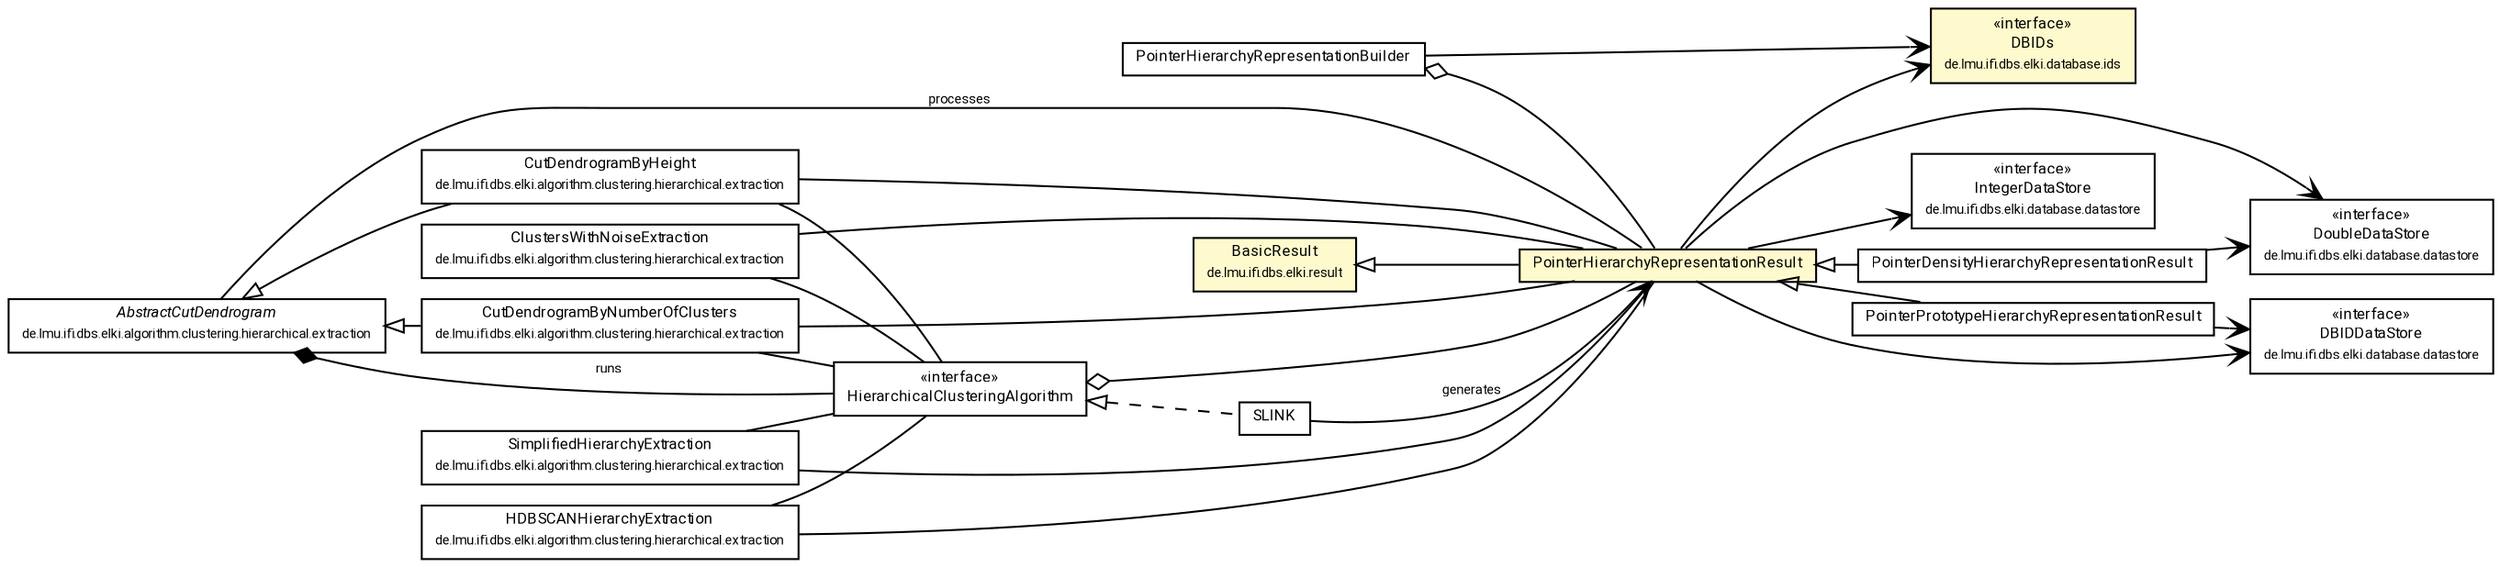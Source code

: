 #!/usr/local/bin/dot
#
# Class diagram 
# Generated by UMLGraph version R5_7_2-60-g0e99a6 (http://www.spinellis.gr/umlgraph/)
#

digraph G {
	graph [fontnames="svg"]
	edge [fontname="Roboto",fontsize=7,labelfontname="Roboto",labelfontsize=7,color="black"];
	node [fontname="Roboto",fontcolor="black",fontsize=8,shape=plaintext,margin=0,width=0,height=0];
	nodesep=0.15;
	ranksep=0.25;
	rankdir=LR;
	// de.lmu.ifi.dbs.elki.algorithm.clustering.hierarchical.PointerHierarchyRepresentationResult
	c8213783 [label=<<table title="de.lmu.ifi.dbs.elki.algorithm.clustering.hierarchical.PointerHierarchyRepresentationResult" border="0" cellborder="1" cellspacing="0" cellpadding="2" bgcolor="lemonChiffon" href="PointerHierarchyRepresentationResult.html" target="_parent">
		<tr><td><table border="0" cellspacing="0" cellpadding="1">
		<tr><td align="center" balign="center"> <font face="Roboto">PointerHierarchyRepresentationResult</font> </td></tr>
		</table></td></tr>
		</table>>, URL="PointerHierarchyRepresentationResult.html"];
	// de.lmu.ifi.dbs.elki.algorithm.clustering.hierarchical.SLINK<O>
	c8213820 [label=<<table title="de.lmu.ifi.dbs.elki.algorithm.clustering.hierarchical.SLINK" border="0" cellborder="1" cellspacing="0" cellpadding="2" href="SLINK.html" target="_parent">
		<tr><td><table border="0" cellspacing="0" cellpadding="1">
		<tr><td align="center" balign="center"> <font face="Roboto">SLINK</font> </td></tr>
		</table></td></tr>
		</table>>, URL="SLINK.html"];
	// de.lmu.ifi.dbs.elki.algorithm.clustering.hierarchical.PointerHierarchyRepresentationBuilder
	c8213845 [label=<<table title="de.lmu.ifi.dbs.elki.algorithm.clustering.hierarchical.PointerHierarchyRepresentationBuilder" border="0" cellborder="1" cellspacing="0" cellpadding="2" href="PointerHierarchyRepresentationBuilder.html" target="_parent">
		<tr><td><table border="0" cellspacing="0" cellpadding="1">
		<tr><td align="center" balign="center"> <font face="Roboto">PointerHierarchyRepresentationBuilder</font> </td></tr>
		</table></td></tr>
		</table>>, URL="PointerHierarchyRepresentationBuilder.html"];
	// de.lmu.ifi.dbs.elki.algorithm.clustering.hierarchical.extraction.CutDendrogramByNumberOfClusters
	c8213850 [label=<<table title="de.lmu.ifi.dbs.elki.algorithm.clustering.hierarchical.extraction.CutDendrogramByNumberOfClusters" border="0" cellborder="1" cellspacing="0" cellpadding="2" href="extraction/CutDendrogramByNumberOfClusters.html" target="_parent">
		<tr><td><table border="0" cellspacing="0" cellpadding="1">
		<tr><td align="center" balign="center"> <font face="Roboto">CutDendrogramByNumberOfClusters</font> </td></tr>
		<tr><td align="center" balign="center"> <font face="Roboto" point-size="7.0">de.lmu.ifi.dbs.elki.algorithm.clustering.hierarchical.extraction</font> </td></tr>
		</table></td></tr>
		</table>>, URL="extraction/CutDendrogramByNumberOfClusters.html"];
	// de.lmu.ifi.dbs.elki.algorithm.clustering.hierarchical.extraction.CutDendrogramByHeight
	c8213853 [label=<<table title="de.lmu.ifi.dbs.elki.algorithm.clustering.hierarchical.extraction.CutDendrogramByHeight" border="0" cellborder="1" cellspacing="0" cellpadding="2" href="extraction/CutDendrogramByHeight.html" target="_parent">
		<tr><td><table border="0" cellspacing="0" cellpadding="1">
		<tr><td align="center" balign="center"> <font face="Roboto">CutDendrogramByHeight</font> </td></tr>
		<tr><td align="center" balign="center"> <font face="Roboto" point-size="7.0">de.lmu.ifi.dbs.elki.algorithm.clustering.hierarchical.extraction</font> </td></tr>
		</table></td></tr>
		</table>>, URL="extraction/CutDendrogramByHeight.html"];
	// de.lmu.ifi.dbs.elki.algorithm.clustering.hierarchical.extraction.SimplifiedHierarchyExtraction
	c8213856 [label=<<table title="de.lmu.ifi.dbs.elki.algorithm.clustering.hierarchical.extraction.SimplifiedHierarchyExtraction" border="0" cellborder="1" cellspacing="0" cellpadding="2" href="extraction/SimplifiedHierarchyExtraction.html" target="_parent">
		<tr><td><table border="0" cellspacing="0" cellpadding="1">
		<tr><td align="center" balign="center"> <font face="Roboto">SimplifiedHierarchyExtraction</font> </td></tr>
		<tr><td align="center" balign="center"> <font face="Roboto" point-size="7.0">de.lmu.ifi.dbs.elki.algorithm.clustering.hierarchical.extraction</font> </td></tr>
		</table></td></tr>
		</table>>, URL="extraction/SimplifiedHierarchyExtraction.html"];
	// de.lmu.ifi.dbs.elki.algorithm.clustering.hierarchical.extraction.HDBSCANHierarchyExtraction
	c8213860 [label=<<table title="de.lmu.ifi.dbs.elki.algorithm.clustering.hierarchical.extraction.HDBSCANHierarchyExtraction" border="0" cellborder="1" cellspacing="0" cellpadding="2" href="extraction/HDBSCANHierarchyExtraction.html" target="_parent">
		<tr><td><table border="0" cellspacing="0" cellpadding="1">
		<tr><td align="center" balign="center"> <font face="Roboto">HDBSCANHierarchyExtraction</font> </td></tr>
		<tr><td align="center" balign="center"> <font face="Roboto" point-size="7.0">de.lmu.ifi.dbs.elki.algorithm.clustering.hierarchical.extraction</font> </td></tr>
		</table></td></tr>
		</table>>, URL="extraction/HDBSCANHierarchyExtraction.html"];
	// de.lmu.ifi.dbs.elki.algorithm.clustering.hierarchical.extraction.ClustersWithNoiseExtraction
	c8213864 [label=<<table title="de.lmu.ifi.dbs.elki.algorithm.clustering.hierarchical.extraction.ClustersWithNoiseExtraction" border="0" cellborder="1" cellspacing="0" cellpadding="2" href="extraction/ClustersWithNoiseExtraction.html" target="_parent">
		<tr><td><table border="0" cellspacing="0" cellpadding="1">
		<tr><td align="center" balign="center"> <font face="Roboto">ClustersWithNoiseExtraction</font> </td></tr>
		<tr><td align="center" balign="center"> <font face="Roboto" point-size="7.0">de.lmu.ifi.dbs.elki.algorithm.clustering.hierarchical.extraction</font> </td></tr>
		</table></td></tr>
		</table>>, URL="extraction/ClustersWithNoiseExtraction.html"];
	// de.lmu.ifi.dbs.elki.algorithm.clustering.hierarchical.extraction.AbstractCutDendrogram
	c8213867 [label=<<table title="de.lmu.ifi.dbs.elki.algorithm.clustering.hierarchical.extraction.AbstractCutDendrogram" border="0" cellborder="1" cellspacing="0" cellpadding="2" href="extraction/AbstractCutDendrogram.html" target="_parent">
		<tr><td><table border="0" cellspacing="0" cellpadding="1">
		<tr><td align="center" balign="center"> <font face="Roboto"><i>AbstractCutDendrogram</i></font> </td></tr>
		<tr><td align="center" balign="center"> <font face="Roboto" point-size="7.0">de.lmu.ifi.dbs.elki.algorithm.clustering.hierarchical.extraction</font> </td></tr>
		</table></td></tr>
		</table>>, URL="extraction/AbstractCutDendrogram.html"];
	// de.lmu.ifi.dbs.elki.algorithm.clustering.hierarchical.PointerDensityHierarchyRepresentationResult
	c8213870 [label=<<table title="de.lmu.ifi.dbs.elki.algorithm.clustering.hierarchical.PointerDensityHierarchyRepresentationResult" border="0" cellborder="1" cellspacing="0" cellpadding="2" href="PointerDensityHierarchyRepresentationResult.html" target="_parent">
		<tr><td><table border="0" cellspacing="0" cellpadding="1">
		<tr><td align="center" balign="center"> <font face="Roboto">PointerDensityHierarchyRepresentationResult</font> </td></tr>
		</table></td></tr>
		</table>>, URL="PointerDensityHierarchyRepresentationResult.html"];
	// de.lmu.ifi.dbs.elki.algorithm.clustering.hierarchical.HierarchicalClusteringAlgorithm
	c8213871 [label=<<table title="de.lmu.ifi.dbs.elki.algorithm.clustering.hierarchical.HierarchicalClusteringAlgorithm" border="0" cellborder="1" cellspacing="0" cellpadding="2" href="HierarchicalClusteringAlgorithm.html" target="_parent">
		<tr><td><table border="0" cellspacing="0" cellpadding="1">
		<tr><td align="center" balign="center"> &#171;interface&#187; </td></tr>
		<tr><td align="center" balign="center"> <font face="Roboto">HierarchicalClusteringAlgorithm</font> </td></tr>
		</table></td></tr>
		</table>>, URL="HierarchicalClusteringAlgorithm.html"];
	// de.lmu.ifi.dbs.elki.algorithm.clustering.hierarchical.PointerPrototypeHierarchyRepresentationResult
	c8213872 [label=<<table title="de.lmu.ifi.dbs.elki.algorithm.clustering.hierarchical.PointerPrototypeHierarchyRepresentationResult" border="0" cellborder="1" cellspacing="0" cellpadding="2" href="PointerPrototypeHierarchyRepresentationResult.html" target="_parent">
		<tr><td><table border="0" cellspacing="0" cellpadding="1">
		<tr><td align="center" balign="center"> <font face="Roboto">PointerPrototypeHierarchyRepresentationResult</font> </td></tr>
		</table></td></tr>
		</table>>, URL="PointerPrototypeHierarchyRepresentationResult.html"];
	// de.lmu.ifi.dbs.elki.result.BasicResult
	c8214194 [label=<<table title="de.lmu.ifi.dbs.elki.result.BasicResult" border="0" cellborder="1" cellspacing="0" cellpadding="2" bgcolor="LemonChiffon" href="../../../result/BasicResult.html" target="_parent">
		<tr><td><table border="0" cellspacing="0" cellpadding="1">
		<tr><td align="center" balign="center"> <font face="Roboto">BasicResult</font> </td></tr>
		<tr><td align="center" balign="center"> <font face="Roboto" point-size="7.0">de.lmu.ifi.dbs.elki.result</font> </td></tr>
		</table></td></tr>
		</table>>, URL="../../../result/BasicResult.html"];
	// de.lmu.ifi.dbs.elki.database.ids.DBIDs
	c8214435 [label=<<table title="de.lmu.ifi.dbs.elki.database.ids.DBIDs" border="0" cellborder="1" cellspacing="0" cellpadding="2" bgcolor="LemonChiffon" href="../../../database/ids/DBIDs.html" target="_parent">
		<tr><td><table border="0" cellspacing="0" cellpadding="1">
		<tr><td align="center" balign="center"> &#171;interface&#187; </td></tr>
		<tr><td align="center" balign="center"> <font face="Roboto">DBIDs</font> </td></tr>
		<tr><td align="center" balign="center"> <font face="Roboto" point-size="7.0">de.lmu.ifi.dbs.elki.database.ids</font> </td></tr>
		</table></td></tr>
		</table>>, URL="../../../database/ids/DBIDs.html"];
	// de.lmu.ifi.dbs.elki.database.datastore.DBIDDataStore
	c8214471 [label=<<table title="de.lmu.ifi.dbs.elki.database.datastore.DBIDDataStore" border="0" cellborder="1" cellspacing="0" cellpadding="2" href="../../../database/datastore/DBIDDataStore.html" target="_parent">
		<tr><td><table border="0" cellspacing="0" cellpadding="1">
		<tr><td align="center" balign="center"> &#171;interface&#187; </td></tr>
		<tr><td align="center" balign="center"> <font face="Roboto">DBIDDataStore</font> </td></tr>
		<tr><td align="center" balign="center"> <font face="Roboto" point-size="7.0">de.lmu.ifi.dbs.elki.database.datastore</font> </td></tr>
		</table></td></tr>
		</table>>, URL="../../../database/datastore/DBIDDataStore.html"];
	// de.lmu.ifi.dbs.elki.database.datastore.DoubleDataStore
	c8214498 [label=<<table title="de.lmu.ifi.dbs.elki.database.datastore.DoubleDataStore" border="0" cellborder="1" cellspacing="0" cellpadding="2" href="../../../database/datastore/DoubleDataStore.html" target="_parent">
		<tr><td><table border="0" cellspacing="0" cellpadding="1">
		<tr><td align="center" balign="center"> &#171;interface&#187; </td></tr>
		<tr><td align="center" balign="center"> <font face="Roboto">DoubleDataStore</font> </td></tr>
		<tr><td align="center" balign="center"> <font face="Roboto" point-size="7.0">de.lmu.ifi.dbs.elki.database.datastore</font> </td></tr>
		</table></td></tr>
		</table>>, URL="../../../database/datastore/DoubleDataStore.html"];
	// de.lmu.ifi.dbs.elki.database.datastore.IntegerDataStore
	c8214500 [label=<<table title="de.lmu.ifi.dbs.elki.database.datastore.IntegerDataStore" border="0" cellborder="1" cellspacing="0" cellpadding="2" href="../../../database/datastore/IntegerDataStore.html" target="_parent">
		<tr><td><table border="0" cellspacing="0" cellpadding="1">
		<tr><td align="center" balign="center"> &#171;interface&#187; </td></tr>
		<tr><td align="center" balign="center"> <font face="Roboto">IntegerDataStore</font> </td></tr>
		<tr><td align="center" balign="center"> <font face="Roboto" point-size="7.0">de.lmu.ifi.dbs.elki.database.datastore</font> </td></tr>
		</table></td></tr>
		</table>>, URL="../../../database/datastore/IntegerDataStore.html"];
	// de.lmu.ifi.dbs.elki.algorithm.clustering.hierarchical.PointerHierarchyRepresentationResult extends de.lmu.ifi.dbs.elki.result.BasicResult
	c8214194 -> c8213783 [arrowtail=empty,dir=back,weight=10];
	// de.lmu.ifi.dbs.elki.algorithm.clustering.hierarchical.SLINK<O> implements de.lmu.ifi.dbs.elki.algorithm.clustering.hierarchical.HierarchicalClusteringAlgorithm
	c8213871 -> c8213820 [arrowtail=empty,style=dashed,dir=back,weight=9];
	// de.lmu.ifi.dbs.elki.algorithm.clustering.hierarchical.SLINK<O> navassoc de.lmu.ifi.dbs.elki.algorithm.clustering.hierarchical.PointerHierarchyRepresentationResult
	c8213820 -> c8213783 [arrowhead=open,weight=1,label="generates"];
	// de.lmu.ifi.dbs.elki.algorithm.clustering.hierarchical.PointerHierarchyRepresentationBuilder has de.lmu.ifi.dbs.elki.algorithm.clustering.hierarchical.PointerHierarchyRepresentationResult
	c8213845 -> c8213783 [arrowhead=none,arrowtail=ediamond,dir=back,weight=4];
	// de.lmu.ifi.dbs.elki.algorithm.clustering.hierarchical.extraction.CutDendrogramByNumberOfClusters extends de.lmu.ifi.dbs.elki.algorithm.clustering.hierarchical.extraction.AbstractCutDendrogram
	c8213867 -> c8213850 [arrowtail=empty,dir=back,weight=10];
	// de.lmu.ifi.dbs.elki.algorithm.clustering.hierarchical.extraction.CutDendrogramByNumberOfClusters assoc de.lmu.ifi.dbs.elki.algorithm.clustering.hierarchical.HierarchicalClusteringAlgorithm
	c8213850 -> c8213871 [arrowhead=none,weight=2];
	// de.lmu.ifi.dbs.elki.algorithm.clustering.hierarchical.extraction.CutDendrogramByNumberOfClusters assoc de.lmu.ifi.dbs.elki.algorithm.clustering.hierarchical.PointerHierarchyRepresentationResult
	c8213850 -> c8213783 [arrowhead=none,weight=2];
	// de.lmu.ifi.dbs.elki.algorithm.clustering.hierarchical.extraction.CutDendrogramByHeight extends de.lmu.ifi.dbs.elki.algorithm.clustering.hierarchical.extraction.AbstractCutDendrogram
	c8213867 -> c8213853 [arrowtail=empty,dir=back,weight=10];
	// de.lmu.ifi.dbs.elki.algorithm.clustering.hierarchical.extraction.CutDendrogramByHeight assoc de.lmu.ifi.dbs.elki.algorithm.clustering.hierarchical.HierarchicalClusteringAlgorithm
	c8213853 -> c8213871 [arrowhead=none,weight=2];
	// de.lmu.ifi.dbs.elki.algorithm.clustering.hierarchical.extraction.CutDendrogramByHeight assoc de.lmu.ifi.dbs.elki.algorithm.clustering.hierarchical.PointerHierarchyRepresentationResult
	c8213853 -> c8213783 [arrowhead=none,weight=2];
	// de.lmu.ifi.dbs.elki.algorithm.clustering.hierarchical.extraction.SimplifiedHierarchyExtraction assoc de.lmu.ifi.dbs.elki.algorithm.clustering.hierarchical.HierarchicalClusteringAlgorithm
	c8213856 -> c8213871 [arrowhead=none,weight=2];
	// de.lmu.ifi.dbs.elki.algorithm.clustering.hierarchical.extraction.SimplifiedHierarchyExtraction assoc de.lmu.ifi.dbs.elki.algorithm.clustering.hierarchical.PointerHierarchyRepresentationResult
	c8213856 -> c8213783 [arrowhead=none,weight=2];
	// de.lmu.ifi.dbs.elki.algorithm.clustering.hierarchical.extraction.HDBSCANHierarchyExtraction assoc de.lmu.ifi.dbs.elki.algorithm.clustering.hierarchical.HierarchicalClusteringAlgorithm
	c8213860 -> c8213871 [arrowhead=none,weight=2];
	// de.lmu.ifi.dbs.elki.algorithm.clustering.hierarchical.extraction.HDBSCANHierarchyExtraction assoc de.lmu.ifi.dbs.elki.algorithm.clustering.hierarchical.PointerHierarchyRepresentationResult
	c8213860 -> c8213783 [arrowhead=none,weight=2];
	// de.lmu.ifi.dbs.elki.algorithm.clustering.hierarchical.extraction.ClustersWithNoiseExtraction assoc de.lmu.ifi.dbs.elki.algorithm.clustering.hierarchical.HierarchicalClusteringAlgorithm
	c8213864 -> c8213871 [arrowhead=none,weight=2];
	// de.lmu.ifi.dbs.elki.algorithm.clustering.hierarchical.extraction.ClustersWithNoiseExtraction assoc de.lmu.ifi.dbs.elki.algorithm.clustering.hierarchical.PointerHierarchyRepresentationResult
	c8213864 -> c8213783 [arrowhead=none,weight=2];
	// de.lmu.ifi.dbs.elki.algorithm.clustering.hierarchical.extraction.AbstractCutDendrogram composed de.lmu.ifi.dbs.elki.algorithm.clustering.hierarchical.HierarchicalClusteringAlgorithm
	c8213867 -> c8213871 [arrowhead=none,arrowtail=diamond,dir=back,weight=6,label="runs"];
	// de.lmu.ifi.dbs.elki.algorithm.clustering.hierarchical.extraction.AbstractCutDendrogram assoc de.lmu.ifi.dbs.elki.algorithm.clustering.hierarchical.PointerHierarchyRepresentationResult
	c8213867 -> c8213783 [arrowhead=none,weight=2,label="processes"];
	// de.lmu.ifi.dbs.elki.algorithm.clustering.hierarchical.PointerDensityHierarchyRepresentationResult extends de.lmu.ifi.dbs.elki.algorithm.clustering.hierarchical.PointerHierarchyRepresentationResult
	c8213783 -> c8213870 [arrowtail=empty,dir=back,weight=10];
	// de.lmu.ifi.dbs.elki.algorithm.clustering.hierarchical.HierarchicalClusteringAlgorithm has de.lmu.ifi.dbs.elki.algorithm.clustering.hierarchical.PointerHierarchyRepresentationResult
	c8213871 -> c8213783 [arrowhead=none,arrowtail=ediamond,dir=back,weight=4];
	// de.lmu.ifi.dbs.elki.algorithm.clustering.hierarchical.PointerPrototypeHierarchyRepresentationResult extends de.lmu.ifi.dbs.elki.algorithm.clustering.hierarchical.PointerHierarchyRepresentationResult
	c8213783 -> c8213872 [arrowtail=empty,dir=back,weight=10];
	// de.lmu.ifi.dbs.elki.algorithm.clustering.hierarchical.PointerHierarchyRepresentationResult navassoc de.lmu.ifi.dbs.elki.database.ids.DBIDs
	c8213783 -> c8214435 [arrowhead=open,weight=1];
	// de.lmu.ifi.dbs.elki.algorithm.clustering.hierarchical.PointerHierarchyRepresentationResult navassoc de.lmu.ifi.dbs.elki.database.datastore.DBIDDataStore
	c8213783 -> c8214471 [arrowhead=open,weight=1];
	// de.lmu.ifi.dbs.elki.algorithm.clustering.hierarchical.PointerHierarchyRepresentationResult navassoc de.lmu.ifi.dbs.elki.database.datastore.DoubleDataStore
	c8213783 -> c8214498 [arrowhead=open,weight=1];
	// de.lmu.ifi.dbs.elki.algorithm.clustering.hierarchical.PointerHierarchyRepresentationResult navassoc de.lmu.ifi.dbs.elki.database.datastore.IntegerDataStore
	c8213783 -> c8214500 [arrowhead=open,weight=1];
	// de.lmu.ifi.dbs.elki.algorithm.clustering.hierarchical.PointerHierarchyRepresentationBuilder navassoc de.lmu.ifi.dbs.elki.database.ids.DBIDs
	c8213845 -> c8214435 [arrowhead=open,weight=1];
	// de.lmu.ifi.dbs.elki.algorithm.clustering.hierarchical.PointerDensityHierarchyRepresentationResult navassoc de.lmu.ifi.dbs.elki.database.datastore.DoubleDataStore
	c8213870 -> c8214498 [arrowhead=open,weight=1];
	// de.lmu.ifi.dbs.elki.algorithm.clustering.hierarchical.PointerPrototypeHierarchyRepresentationResult navassoc de.lmu.ifi.dbs.elki.database.datastore.DBIDDataStore
	c8213872 -> c8214471 [arrowhead=open,weight=1];
}

